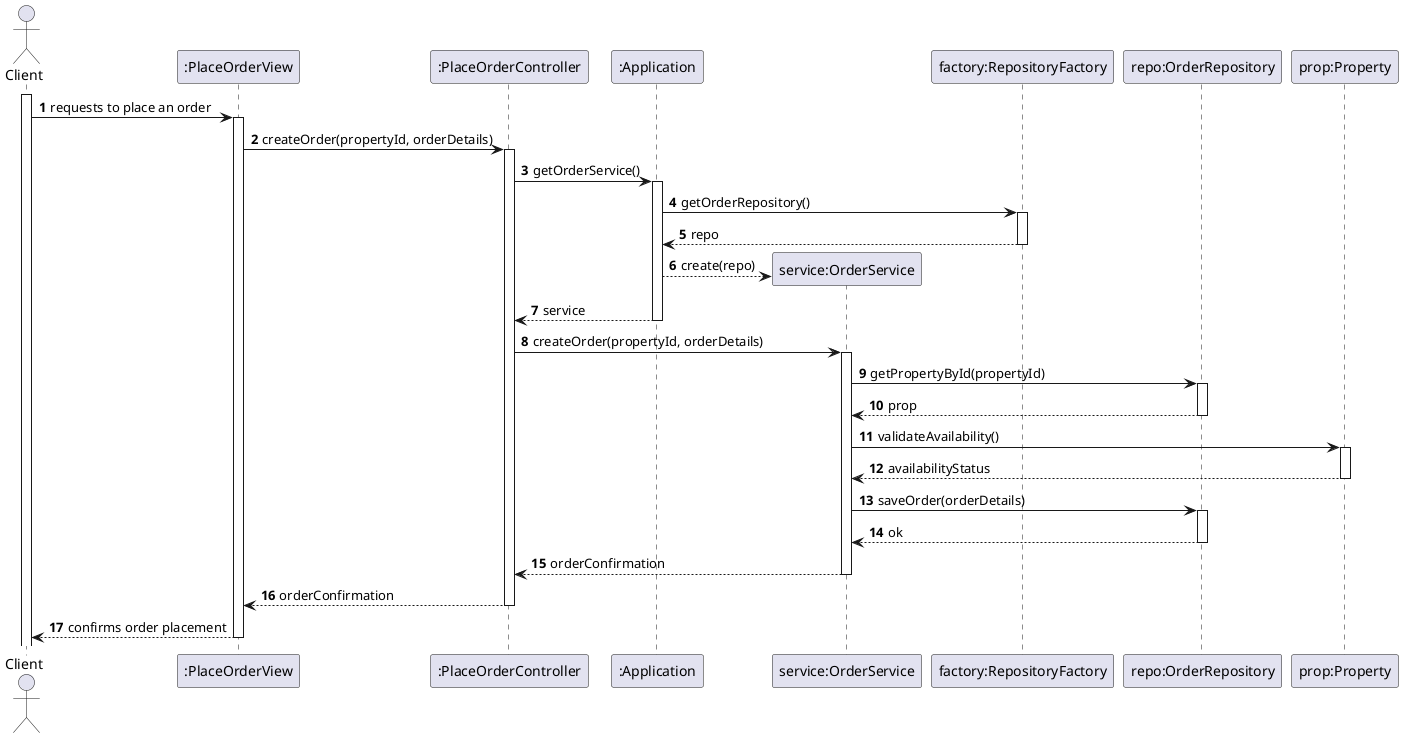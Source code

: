 @startuml
'https://plantuml.com/sequence-diagram
autoactivate on
autonumber

actor "Client" as User
participant ":PlaceOrderView" as System
participant ":PlaceOrderController" as Ctrl
participant ":Application" as App
participant "service:OrderService" as Service
participant "factory:RepositoryFactory" as Factory
participant "repo:OrderRepository" as Repo
participant "prop:Property" as Property

activate User

User -> System: requests to place an order
System -> Ctrl: createOrder(propertyId, orderDetails)
Ctrl -> App: getOrderService()
App -> Factory: getOrderRepository()
Factory --> App: repo
App --> Service**: create(repo)
App --> Ctrl: service

Ctrl -> Service: createOrder(propertyId, orderDetails)
Service -> Repo: getPropertyById(propertyId)
Repo --> Service: prop
Service -> Property: validateAvailability()
Property --> Service: availabilityStatus
Service -> Repo: saveOrder(orderDetails)
Repo --> Service: ok
Service --> Ctrl: orderConfirmation
Ctrl --> System: orderConfirmation
System --> User: confirms order placement

@enduml
